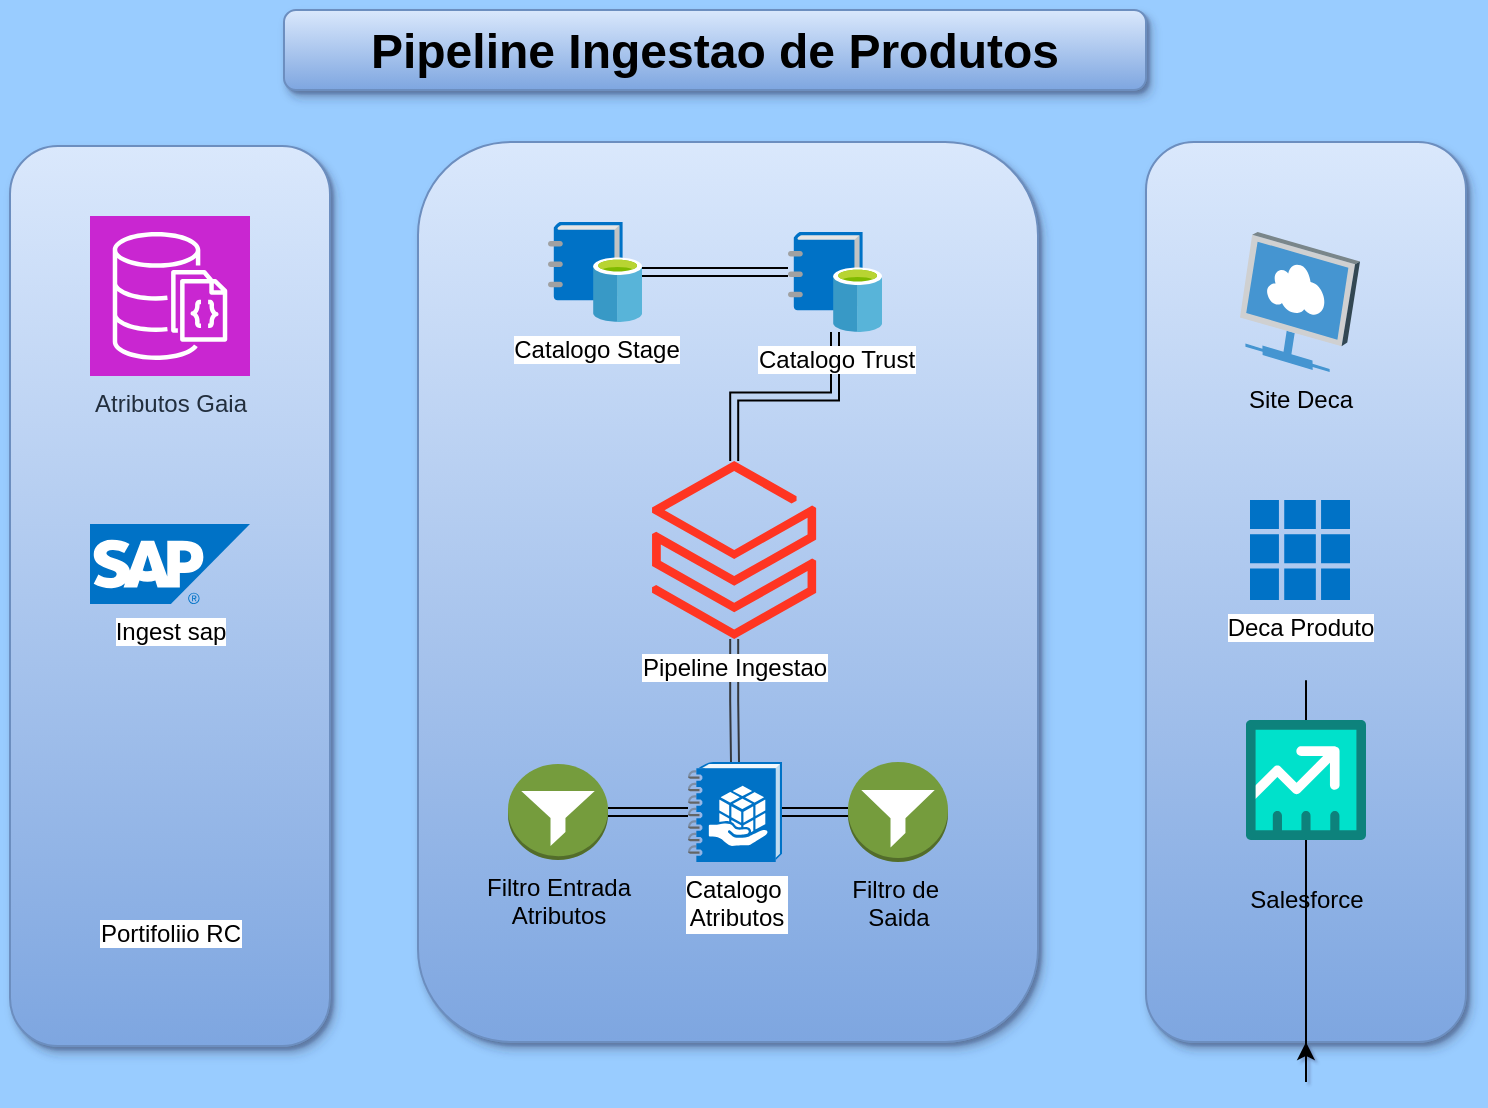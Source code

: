 <mxfile compressed="true" version="24.4.0" type="github"><diagram name="Page-1" id="eG5tvo9UgwHiR6DEYF9L"><mxGraphModel dx="1034" dy="441" grid="0" gridSize="10" guides="1" tooltips="1" connect="1" arrows="1" fold="1" page="1" pageScale="1" pageWidth="827" pageHeight="583" background="#99CCFF" math="0" shadow="1"><root><mxCell id="0"/><mxCell id="1" parent="0"/><mxCell id="RlWjg5EEPqvDQT_RxMgs-61" value="&lt;h1 style=&quot;margin-top: 0px;&quot;&gt;Pipeline Ingestao de Produtos&lt;/h1&gt;" style="text;html=1;whiteSpace=wrap;overflow=hidden;rounded=1;fillColor=#dae8fc;gradientColor=#7ea6e0;strokeColor=#6c8ebf;glass=0;shadow=1;align=center;" vertex="1" parent="1"><mxGeometry x="180" y="31" width="431" height="40" as="geometry"/></mxCell><mxCell id="RlWjg5EEPqvDQT_RxMgs-62" value="" style="group" vertex="1" connectable="0" parent="1"><mxGeometry x="43" y="99" width="160" height="450" as="geometry"/></mxCell><mxCell id="RlWjg5EEPqvDQT_RxMgs-55" value="" style="rounded=1;whiteSpace=wrap;html=1;fillColor=#dae8fc;gradientColor=#7ea6e0;strokeColor=#6c8ebf;glass=0;shadow=1;" vertex="1" parent="RlWjg5EEPqvDQT_RxMgs-62"><mxGeometry width="160" height="450" as="geometry"/></mxCell><mxCell id="RlWjg5EEPqvDQT_RxMgs-18" value="Ingest sap" style="image;sketch=0;aspect=fixed;html=1;points=[];align=center;fontSize=12;image=img/lib/mscae/SAP_HANA_on_Azure.svg;" vertex="1" parent="RlWjg5EEPqvDQT_RxMgs-62"><mxGeometry x="40" y="189" width="80" height="40" as="geometry"/></mxCell><mxCell id="RlWjg5EEPqvDQT_RxMgs-20" value="Atributos Gaia" style="sketch=0;points=[[0,0,0],[0.25,0,0],[0.5,0,0],[0.75,0,0],[1,0,0],[0,1,0],[0.25,1,0],[0.5,1,0],[0.75,1,0],[1,1,0],[0,0.25,0],[0,0.5,0],[0,0.75,0],[1,0.25,0],[1,0.5,0],[1,0.75,0]];outlineConnect=0;fontColor=#232F3E;fillColor=#C925D1;strokeColor=#ffffff;dashed=0;verticalLabelPosition=bottom;verticalAlign=top;align=center;html=1;fontSize=12;fontStyle=0;aspect=fixed;shape=mxgraph.aws4.resourceIcon;resIcon=mxgraph.aws4.documentdb_with_mongodb_compatibility;" vertex="1" parent="RlWjg5EEPqvDQT_RxMgs-62"><mxGeometry x="40" y="35" width="80" height="80" as="geometry"/></mxCell><mxCell id="RlWjg5EEPqvDQT_RxMgs-21" value="Portifoliio RC" style="shape=image;html=1;verticalAlign=top;verticalLabelPosition=bottom;labelBackgroundColor=#ffffff;imageAspect=0;aspect=fixed;image=https://cdn3.iconfinder.com/data/icons/document-icons-2/30/647702-excel-128.png" vertex="1" parent="RlWjg5EEPqvDQT_RxMgs-62"><mxGeometry x="40" y="300" width="80" height="80" as="geometry"/></mxCell><mxCell id="RlWjg5EEPqvDQT_RxMgs-63" value="" style="group" vertex="1" connectable="0" parent="1"><mxGeometry x="247" y="97" width="310" height="450" as="geometry"/></mxCell><mxCell id="RlWjg5EEPqvDQT_RxMgs-56" value="" style="rounded=1;whiteSpace=wrap;html=1;fillColor=#dae8fc;gradientColor=#7ea6e0;strokeColor=#6c8ebf;shadow=1;" vertex="1" parent="RlWjg5EEPqvDQT_RxMgs-63"><mxGeometry width="310" height="450" as="geometry"/></mxCell><mxCell id="RlWjg5EEPqvDQT_RxMgs-34" style="edgeStyle=elbowEdgeStyle;rounded=0;orthogonalLoop=1;jettySize=auto;html=1;elbow=vertical;shape=link;fillColor=#cce5ff;strokeColor=#36393d;align=center;verticalAlign=middle;fontFamily=Helvetica;fontSize=11;fontColor=default;labelBackgroundColor=default;endArrow=classic;" edge="1" parent="RlWjg5EEPqvDQT_RxMgs-63" source="RlWjg5EEPqvDQT_RxMgs-30" target="RlWjg5EEPqvDQT_RxMgs-19"><mxGeometry relative="1" as="geometry"/></mxCell><mxCell id="RlWjg5EEPqvDQT_RxMgs-54" style="edgeStyle=orthogonalEdgeStyle;rounded=0;orthogonalLoop=1;jettySize=auto;html=1;shape=link;" edge="1" parent="RlWjg5EEPqvDQT_RxMgs-63" source="RlWjg5EEPqvDQT_RxMgs-30" target="RlWjg5EEPqvDQT_RxMgs-49"><mxGeometry relative="1" as="geometry"/></mxCell><mxCell id="RlWjg5EEPqvDQT_RxMgs-30" value="Pipeline Ingestao" style="image;aspect=fixed;html=1;points=[];align=center;fontSize=12;image=img/lib/azure2/analytics/Azure_Databricks.svg;" vertex="1" parent="RlWjg5EEPqvDQT_RxMgs-63"><mxGeometry x="117" y="159.5" width="82.19" height="89" as="geometry"/></mxCell><mxCell id="RlWjg5EEPqvDQT_RxMgs-47" value="" style="group" vertex="1" connectable="0" parent="RlWjg5EEPqvDQT_RxMgs-63"><mxGeometry x="45" y="310" width="220" height="50" as="geometry"/></mxCell><mxCell id="RlWjg5EEPqvDQT_RxMgs-19" value="Catalogo&amp;nbsp;&lt;div&gt;Atributos&lt;/div&gt;" style="image;sketch=0;aspect=fixed;html=1;points=[];align=center;fontSize=12;image=img/lib/mscae/Service_Catalog_Managed_Application_Definitions.svg;" vertex="1" parent="RlWjg5EEPqvDQT_RxMgs-47"><mxGeometry x="90" width="47" height="50" as="geometry"/></mxCell><mxCell id="RlWjg5EEPqvDQT_RxMgs-22" value="Filtro Entrada&lt;div&gt;Atributos&lt;/div&gt;" style="outlineConnect=0;dashed=0;verticalLabelPosition=bottom;verticalAlign=top;align=center;html=1;shape=mxgraph.aws3.filtering_rule;fillColor=#759C3E;gradientColor=none;" vertex="1" parent="RlWjg5EEPqvDQT_RxMgs-47"><mxGeometry y="1.03" width="50" height="47.94" as="geometry"/></mxCell><mxCell id="RlWjg5EEPqvDQT_RxMgs-32" value="Filtro de&amp;nbsp;&lt;div&gt;Saida&lt;/div&gt;" style="outlineConnect=0;dashed=0;verticalLabelPosition=bottom;verticalAlign=top;align=center;html=1;shape=mxgraph.aws3.filtering_rule;fillColor=#759C3E;gradientColor=none;" vertex="1" parent="RlWjg5EEPqvDQT_RxMgs-47"><mxGeometry x="170" width="50" height="50" as="geometry"/></mxCell><mxCell id="RlWjg5EEPqvDQT_RxMgs-39" style="edgeStyle=orthogonalEdgeStyle;rounded=0;orthogonalLoop=1;jettySize=auto;html=1;entryX=0;entryY=0.5;entryDx=0;entryDy=0;entryPerimeter=0;shape=link;" edge="1" parent="RlWjg5EEPqvDQT_RxMgs-47" source="RlWjg5EEPqvDQT_RxMgs-19" target="RlWjg5EEPqvDQT_RxMgs-32"><mxGeometry relative="1" as="geometry"/></mxCell><mxCell id="RlWjg5EEPqvDQT_RxMgs-40" style="edgeStyle=orthogonalEdgeStyle;rounded=0;orthogonalLoop=1;jettySize=auto;html=1;entryX=1;entryY=0.5;entryDx=0;entryDy=0;entryPerimeter=0;shape=link;" edge="1" parent="RlWjg5EEPqvDQT_RxMgs-47" source="RlWjg5EEPqvDQT_RxMgs-19" target="RlWjg5EEPqvDQT_RxMgs-22"><mxGeometry relative="1" as="geometry"/></mxCell><mxCell id="RlWjg5EEPqvDQT_RxMgs-48" value="Catalogo Stage" style="image;sketch=0;aspect=fixed;html=1;points=[];align=center;fontSize=12;image=img/lib/mscae/Data_Catalog.svg;" vertex="1" parent="RlWjg5EEPqvDQT_RxMgs-63"><mxGeometry x="65" y="40" width="47" height="50" as="geometry"/></mxCell><mxCell id="RlWjg5EEPqvDQT_RxMgs-49" value="Catalogo Trust" style="image;sketch=0;aspect=fixed;html=1;points=[];align=center;fontSize=12;image=img/lib/mscae/Data_Catalog.svg;" vertex="1" parent="RlWjg5EEPqvDQT_RxMgs-63"><mxGeometry x="185" y="45" width="47" height="50" as="geometry"/></mxCell><mxCell id="RlWjg5EEPqvDQT_RxMgs-50" style="edgeStyle=orthogonalEdgeStyle;rounded=0;orthogonalLoop=1;jettySize=auto;html=1;entryX=0;entryY=0.4;entryDx=0;entryDy=0;entryPerimeter=0;shape=link;" edge="1" parent="RlWjg5EEPqvDQT_RxMgs-63" source="RlWjg5EEPqvDQT_RxMgs-48" target="RlWjg5EEPqvDQT_RxMgs-49"><mxGeometry relative="1" as="geometry"/></mxCell><mxCell id="RlWjg5EEPqvDQT_RxMgs-64" value="" style="group" vertex="1" connectable="0" parent="1"><mxGeometry x="611" y="97" width="160" height="450" as="geometry"/></mxCell><mxCell id="RlWjg5EEPqvDQT_RxMgs-57" value="" style="rounded=1;whiteSpace=wrap;html=1;fillColor=#dae8fc;gradientColor=#7ea6e0;strokeColor=#6c8ebf;shadow=1;" vertex="1" parent="RlWjg5EEPqvDQT_RxMgs-64"><mxGeometry width="160" height="450" as="geometry"/></mxCell><mxCell id="RlWjg5EEPqvDQT_RxMgs-58" value="" style="group" vertex="1" connectable="0" parent="RlWjg5EEPqvDQT_RxMgs-64"><mxGeometry x="47" y="45" width="60" height="184" as="geometry"/></mxCell><mxCell id="RlWjg5EEPqvDQT_RxMgs-37" value="Site Deca" style="shadow=0;dashed=0;html=1;labelPosition=center;verticalLabelPosition=bottom;verticalAlign=top;align=center;outlineConnect=0;shape=mxgraph.veeam.3d.remote_site;" vertex="1" parent="RlWjg5EEPqvDQT_RxMgs-58"><mxGeometry width="60" height="70" as="geometry"/></mxCell><mxCell id="RlWjg5EEPqvDQT_RxMgs-46" value="Deca Produto" style="image;sketch=0;aspect=fixed;html=1;points=[];align=center;fontSize=12;image=img/lib/mscae/Client_Apps.svg;" vertex="1" parent="RlWjg5EEPqvDQT_RxMgs-58"><mxGeometry x="5" y="134" width="50" height="50" as="geometry"/></mxCell><mxCell id="RlWjg5EEPqvDQT_RxMgs-66" style="edgeStyle=orthogonalEdgeStyle;rounded=0;orthogonalLoop=1;jettySize=auto;html=1;" edge="1" parent="RlWjg5EEPqvDQT_RxMgs-64" source="RlWjg5EEPqvDQT_RxMgs-60" target="RlWjg5EEPqvDQT_RxMgs-57"><mxGeometry relative="1" as="geometry"/></mxCell><mxCell id="RlWjg5EEPqvDQT_RxMgs-60" value="Salesforce" style="verticalLabelPosition=bottom;aspect=fixed;html=1;shape=mxgraph.salesforce.sales;" vertex="1" parent="RlWjg5EEPqvDQT_RxMgs-64"><mxGeometry x="50" y="289" width="60" height="60" as="geometry"/></mxCell></root></mxGraphModel></diagram></mxfile>